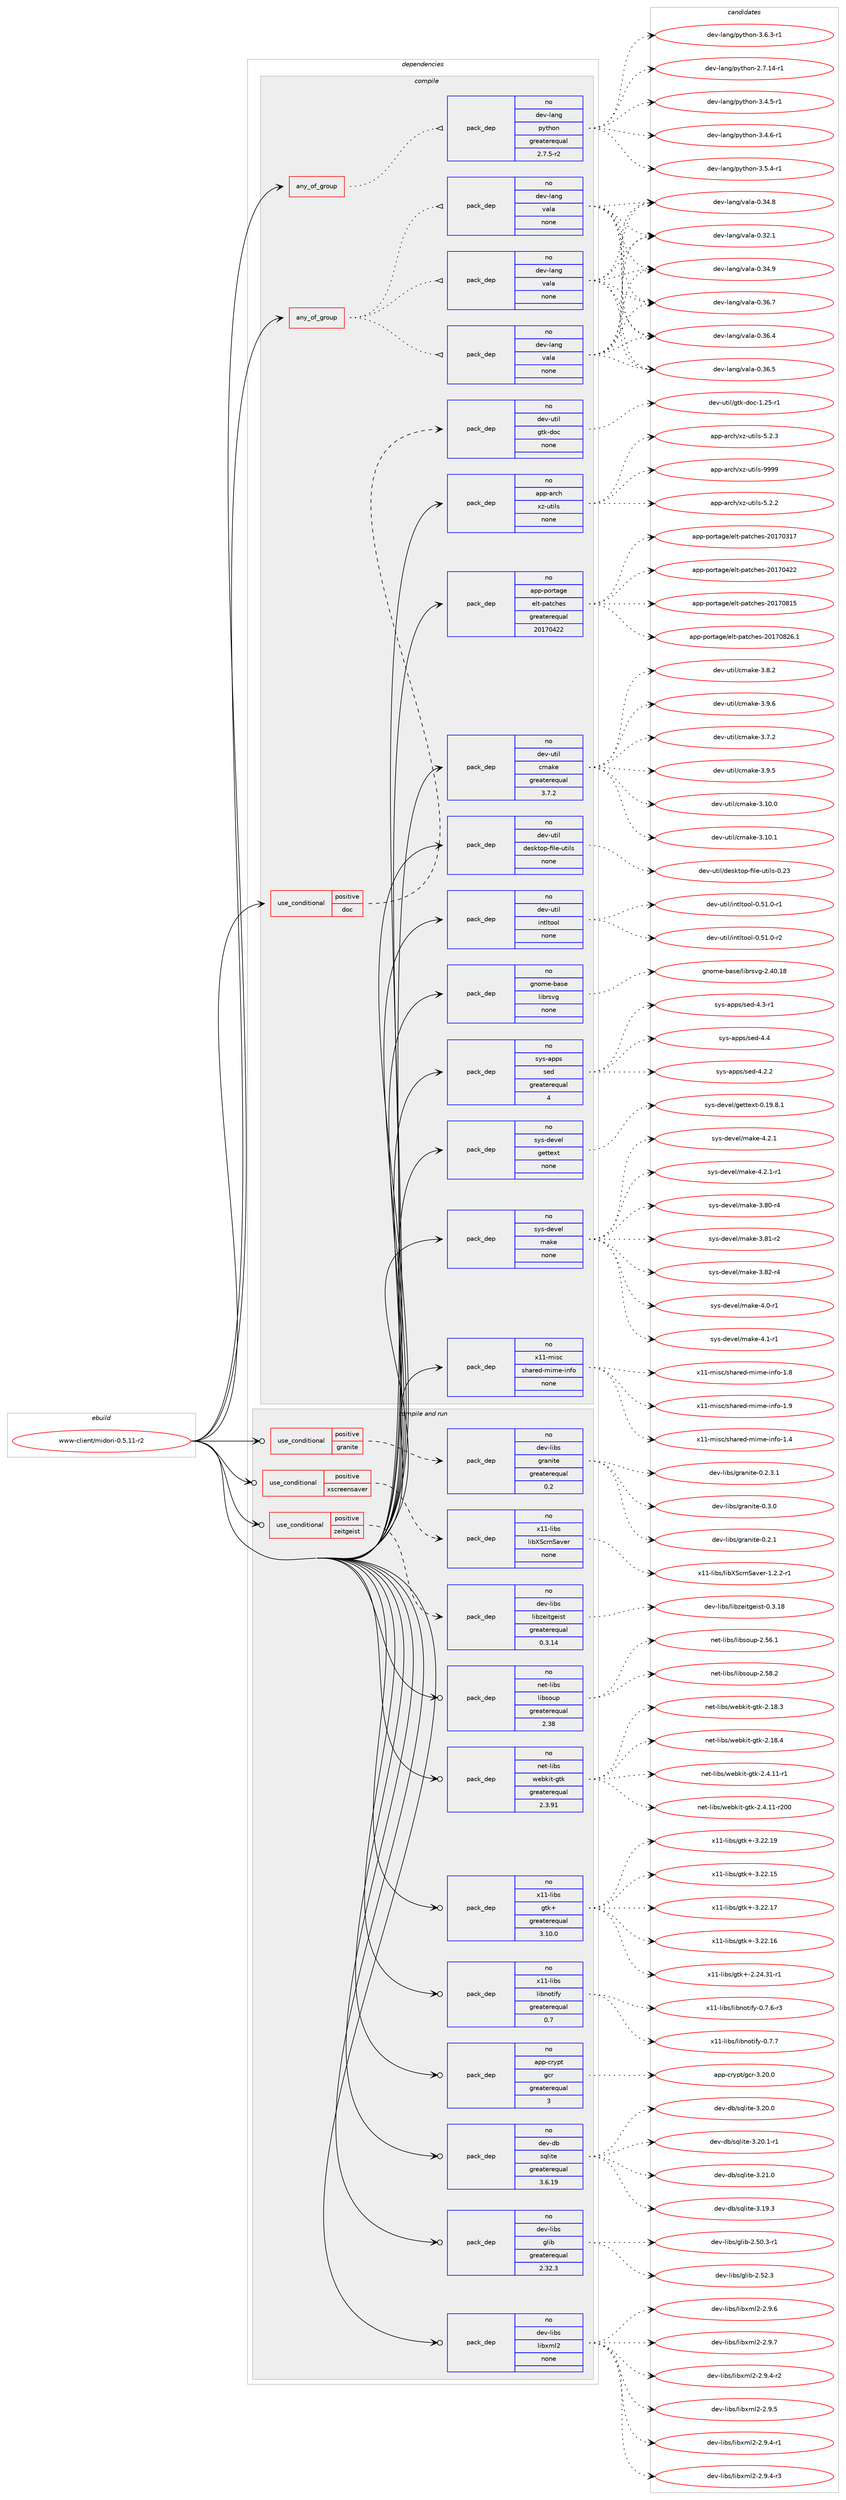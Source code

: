 digraph prolog {

# *************
# Graph options
# *************

newrank=true;
concentrate=true;
compound=true;
graph [rankdir=LR,fontname=Helvetica,fontsize=10,ranksep=1.5];#, ranksep=2.5, nodesep=0.2];
edge  [arrowhead=vee];
node  [fontname=Helvetica,fontsize=10];

# **********
# The ebuild
# **********

subgraph cluster_leftcol {
color=gray;
rank=same;
label=<<i>ebuild</i>>;
id [label="www-client/midori-0.5.11-r2", color=red, width=4, href="../www-client/midori-0.5.11-r2.svg"];
}

# ****************
# The dependencies
# ****************

subgraph cluster_midcol {
color=gray;
label=<<i>dependencies</i>>;
subgraph cluster_compile {
fillcolor="#eeeeee";
style=filled;
label=<<i>compile</i>>;
subgraph any164 {
dependency9673 [label=<<TABLE BORDER="0" CELLBORDER="1" CELLSPACING="0" CELLPADDING="4"><TR><TD CELLPADDING="10">any_of_group</TD></TR></TABLE>>, shape=none, color=red];subgraph pack8011 {
dependency9674 [label=<<TABLE BORDER="0" CELLBORDER="1" CELLSPACING="0" CELLPADDING="4" WIDTH="220"><TR><TD ROWSPAN="6" CELLPADDING="30">pack_dep</TD></TR><TR><TD WIDTH="110">no</TD></TR><TR><TD>dev-lang</TD></TR><TR><TD>python</TD></TR><TR><TD>greaterequal</TD></TR><TR><TD>2.7.5-r2</TD></TR></TABLE>>, shape=none, color=blue];
}
dependency9673:e -> dependency9674:w [weight=20,style="dotted",arrowhead="oinv"];
}
id:e -> dependency9673:w [weight=20,style="solid",arrowhead="vee"];
subgraph any165 {
dependency9675 [label=<<TABLE BORDER="0" CELLBORDER="1" CELLSPACING="0" CELLPADDING="4"><TR><TD CELLPADDING="10">any_of_group</TD></TR></TABLE>>, shape=none, color=red];subgraph pack8012 {
dependency9676 [label=<<TABLE BORDER="0" CELLBORDER="1" CELLSPACING="0" CELLPADDING="4" WIDTH="220"><TR><TD ROWSPAN="6" CELLPADDING="30">pack_dep</TD></TR><TR><TD WIDTH="110">no</TD></TR><TR><TD>dev-lang</TD></TR><TR><TD>vala</TD></TR><TR><TD>none</TD></TR><TR><TD></TD></TR></TABLE>>, shape=none, color=blue];
}
dependency9675:e -> dependency9676:w [weight=20,style="dotted",arrowhead="oinv"];
subgraph pack8013 {
dependency9677 [label=<<TABLE BORDER="0" CELLBORDER="1" CELLSPACING="0" CELLPADDING="4" WIDTH="220"><TR><TD ROWSPAN="6" CELLPADDING="30">pack_dep</TD></TR><TR><TD WIDTH="110">no</TD></TR><TR><TD>dev-lang</TD></TR><TR><TD>vala</TD></TR><TR><TD>none</TD></TR><TR><TD></TD></TR></TABLE>>, shape=none, color=blue];
}
dependency9675:e -> dependency9677:w [weight=20,style="dotted",arrowhead="oinv"];
subgraph pack8014 {
dependency9678 [label=<<TABLE BORDER="0" CELLBORDER="1" CELLSPACING="0" CELLPADDING="4" WIDTH="220"><TR><TD ROWSPAN="6" CELLPADDING="30">pack_dep</TD></TR><TR><TD WIDTH="110">no</TD></TR><TR><TD>dev-lang</TD></TR><TR><TD>vala</TD></TR><TR><TD>none</TD></TR><TR><TD></TD></TR></TABLE>>, shape=none, color=blue];
}
dependency9675:e -> dependency9678:w [weight=20,style="dotted",arrowhead="oinv"];
}
id:e -> dependency9675:w [weight=20,style="solid",arrowhead="vee"];
subgraph cond1478 {
dependency9679 [label=<<TABLE BORDER="0" CELLBORDER="1" CELLSPACING="0" CELLPADDING="4"><TR><TD ROWSPAN="3" CELLPADDING="10">use_conditional</TD></TR><TR><TD>positive</TD></TR><TR><TD>doc</TD></TR></TABLE>>, shape=none, color=red];
subgraph pack8015 {
dependency9680 [label=<<TABLE BORDER="0" CELLBORDER="1" CELLSPACING="0" CELLPADDING="4" WIDTH="220"><TR><TD ROWSPAN="6" CELLPADDING="30">pack_dep</TD></TR><TR><TD WIDTH="110">no</TD></TR><TR><TD>dev-util</TD></TR><TR><TD>gtk-doc</TD></TR><TR><TD>none</TD></TR><TR><TD></TD></TR></TABLE>>, shape=none, color=blue];
}
dependency9679:e -> dependency9680:w [weight=20,style="dashed",arrowhead="vee"];
}
id:e -> dependency9679:w [weight=20,style="solid",arrowhead="vee"];
subgraph pack8016 {
dependency9681 [label=<<TABLE BORDER="0" CELLBORDER="1" CELLSPACING="0" CELLPADDING="4" WIDTH="220"><TR><TD ROWSPAN="6" CELLPADDING="30">pack_dep</TD></TR><TR><TD WIDTH="110">no</TD></TR><TR><TD>app-arch</TD></TR><TR><TD>xz-utils</TD></TR><TR><TD>none</TD></TR><TR><TD></TD></TR></TABLE>>, shape=none, color=blue];
}
id:e -> dependency9681:w [weight=20,style="solid",arrowhead="vee"];
subgraph pack8017 {
dependency9682 [label=<<TABLE BORDER="0" CELLBORDER="1" CELLSPACING="0" CELLPADDING="4" WIDTH="220"><TR><TD ROWSPAN="6" CELLPADDING="30">pack_dep</TD></TR><TR><TD WIDTH="110">no</TD></TR><TR><TD>app-portage</TD></TR><TR><TD>elt-patches</TD></TR><TR><TD>greaterequal</TD></TR><TR><TD>20170422</TD></TR></TABLE>>, shape=none, color=blue];
}
id:e -> dependency9682:w [weight=20,style="solid",arrowhead="vee"];
subgraph pack8018 {
dependency9683 [label=<<TABLE BORDER="0" CELLBORDER="1" CELLSPACING="0" CELLPADDING="4" WIDTH="220"><TR><TD ROWSPAN="6" CELLPADDING="30">pack_dep</TD></TR><TR><TD WIDTH="110">no</TD></TR><TR><TD>dev-util</TD></TR><TR><TD>cmake</TD></TR><TR><TD>greaterequal</TD></TR><TR><TD>3.7.2</TD></TR></TABLE>>, shape=none, color=blue];
}
id:e -> dependency9683:w [weight=20,style="solid",arrowhead="vee"];
subgraph pack8019 {
dependency9684 [label=<<TABLE BORDER="0" CELLBORDER="1" CELLSPACING="0" CELLPADDING="4" WIDTH="220"><TR><TD ROWSPAN="6" CELLPADDING="30">pack_dep</TD></TR><TR><TD WIDTH="110">no</TD></TR><TR><TD>dev-util</TD></TR><TR><TD>desktop-file-utils</TD></TR><TR><TD>none</TD></TR><TR><TD></TD></TR></TABLE>>, shape=none, color=blue];
}
id:e -> dependency9684:w [weight=20,style="solid",arrowhead="vee"];
subgraph pack8020 {
dependency9685 [label=<<TABLE BORDER="0" CELLBORDER="1" CELLSPACING="0" CELLPADDING="4" WIDTH="220"><TR><TD ROWSPAN="6" CELLPADDING="30">pack_dep</TD></TR><TR><TD WIDTH="110">no</TD></TR><TR><TD>dev-util</TD></TR><TR><TD>intltool</TD></TR><TR><TD>none</TD></TR><TR><TD></TD></TR></TABLE>>, shape=none, color=blue];
}
id:e -> dependency9685:w [weight=20,style="solid",arrowhead="vee"];
subgraph pack8021 {
dependency9686 [label=<<TABLE BORDER="0" CELLBORDER="1" CELLSPACING="0" CELLPADDING="4" WIDTH="220"><TR><TD ROWSPAN="6" CELLPADDING="30">pack_dep</TD></TR><TR><TD WIDTH="110">no</TD></TR><TR><TD>gnome-base</TD></TR><TR><TD>librsvg</TD></TR><TR><TD>none</TD></TR><TR><TD></TD></TR></TABLE>>, shape=none, color=blue];
}
id:e -> dependency9686:w [weight=20,style="solid",arrowhead="vee"];
subgraph pack8022 {
dependency9687 [label=<<TABLE BORDER="0" CELLBORDER="1" CELLSPACING="0" CELLPADDING="4" WIDTH="220"><TR><TD ROWSPAN="6" CELLPADDING="30">pack_dep</TD></TR><TR><TD WIDTH="110">no</TD></TR><TR><TD>sys-apps</TD></TR><TR><TD>sed</TD></TR><TR><TD>greaterequal</TD></TR><TR><TD>4</TD></TR></TABLE>>, shape=none, color=blue];
}
id:e -> dependency9687:w [weight=20,style="solid",arrowhead="vee"];
subgraph pack8023 {
dependency9688 [label=<<TABLE BORDER="0" CELLBORDER="1" CELLSPACING="0" CELLPADDING="4" WIDTH="220"><TR><TD ROWSPAN="6" CELLPADDING="30">pack_dep</TD></TR><TR><TD WIDTH="110">no</TD></TR><TR><TD>sys-devel</TD></TR><TR><TD>gettext</TD></TR><TR><TD>none</TD></TR><TR><TD></TD></TR></TABLE>>, shape=none, color=blue];
}
id:e -> dependency9688:w [weight=20,style="solid",arrowhead="vee"];
subgraph pack8024 {
dependency9689 [label=<<TABLE BORDER="0" CELLBORDER="1" CELLSPACING="0" CELLPADDING="4" WIDTH="220"><TR><TD ROWSPAN="6" CELLPADDING="30">pack_dep</TD></TR><TR><TD WIDTH="110">no</TD></TR><TR><TD>sys-devel</TD></TR><TR><TD>make</TD></TR><TR><TD>none</TD></TR><TR><TD></TD></TR></TABLE>>, shape=none, color=blue];
}
id:e -> dependency9689:w [weight=20,style="solid",arrowhead="vee"];
subgraph pack8025 {
dependency9690 [label=<<TABLE BORDER="0" CELLBORDER="1" CELLSPACING="0" CELLPADDING="4" WIDTH="220"><TR><TD ROWSPAN="6" CELLPADDING="30">pack_dep</TD></TR><TR><TD WIDTH="110">no</TD></TR><TR><TD>x11-misc</TD></TR><TR><TD>shared-mime-info</TD></TR><TR><TD>none</TD></TR><TR><TD></TD></TR></TABLE>>, shape=none, color=blue];
}
id:e -> dependency9690:w [weight=20,style="solid",arrowhead="vee"];
}
subgraph cluster_compileandrun {
fillcolor="#eeeeee";
style=filled;
label=<<i>compile and run</i>>;
subgraph cond1479 {
dependency9691 [label=<<TABLE BORDER="0" CELLBORDER="1" CELLSPACING="0" CELLPADDING="4"><TR><TD ROWSPAN="3" CELLPADDING="10">use_conditional</TD></TR><TR><TD>positive</TD></TR><TR><TD>granite</TD></TR></TABLE>>, shape=none, color=red];
subgraph pack8026 {
dependency9692 [label=<<TABLE BORDER="0" CELLBORDER="1" CELLSPACING="0" CELLPADDING="4" WIDTH="220"><TR><TD ROWSPAN="6" CELLPADDING="30">pack_dep</TD></TR><TR><TD WIDTH="110">no</TD></TR><TR><TD>dev-libs</TD></TR><TR><TD>granite</TD></TR><TR><TD>greaterequal</TD></TR><TR><TD>0.2</TD></TR></TABLE>>, shape=none, color=blue];
}
dependency9691:e -> dependency9692:w [weight=20,style="dashed",arrowhead="vee"];
}
id:e -> dependency9691:w [weight=20,style="solid",arrowhead="odotvee"];
subgraph cond1480 {
dependency9693 [label=<<TABLE BORDER="0" CELLBORDER="1" CELLSPACING="0" CELLPADDING="4"><TR><TD ROWSPAN="3" CELLPADDING="10">use_conditional</TD></TR><TR><TD>positive</TD></TR><TR><TD>xscreensaver</TD></TR></TABLE>>, shape=none, color=red];
subgraph pack8027 {
dependency9694 [label=<<TABLE BORDER="0" CELLBORDER="1" CELLSPACING="0" CELLPADDING="4" WIDTH="220"><TR><TD ROWSPAN="6" CELLPADDING="30">pack_dep</TD></TR><TR><TD WIDTH="110">no</TD></TR><TR><TD>x11-libs</TD></TR><TR><TD>libXScrnSaver</TD></TR><TR><TD>none</TD></TR><TR><TD></TD></TR></TABLE>>, shape=none, color=blue];
}
dependency9693:e -> dependency9694:w [weight=20,style="dashed",arrowhead="vee"];
}
id:e -> dependency9693:w [weight=20,style="solid",arrowhead="odotvee"];
subgraph cond1481 {
dependency9695 [label=<<TABLE BORDER="0" CELLBORDER="1" CELLSPACING="0" CELLPADDING="4"><TR><TD ROWSPAN="3" CELLPADDING="10">use_conditional</TD></TR><TR><TD>positive</TD></TR><TR><TD>zeitgeist</TD></TR></TABLE>>, shape=none, color=red];
subgraph pack8028 {
dependency9696 [label=<<TABLE BORDER="0" CELLBORDER="1" CELLSPACING="0" CELLPADDING="4" WIDTH="220"><TR><TD ROWSPAN="6" CELLPADDING="30">pack_dep</TD></TR><TR><TD WIDTH="110">no</TD></TR><TR><TD>dev-libs</TD></TR><TR><TD>libzeitgeist</TD></TR><TR><TD>greaterequal</TD></TR><TR><TD>0.3.14</TD></TR></TABLE>>, shape=none, color=blue];
}
dependency9695:e -> dependency9696:w [weight=20,style="dashed",arrowhead="vee"];
}
id:e -> dependency9695:w [weight=20,style="solid",arrowhead="odotvee"];
subgraph pack8029 {
dependency9697 [label=<<TABLE BORDER="0" CELLBORDER="1" CELLSPACING="0" CELLPADDING="4" WIDTH="220"><TR><TD ROWSPAN="6" CELLPADDING="30">pack_dep</TD></TR><TR><TD WIDTH="110">no</TD></TR><TR><TD>app-crypt</TD></TR><TR><TD>gcr</TD></TR><TR><TD>greaterequal</TD></TR><TR><TD>3</TD></TR></TABLE>>, shape=none, color=blue];
}
id:e -> dependency9697:w [weight=20,style="solid",arrowhead="odotvee"];
subgraph pack8030 {
dependency9698 [label=<<TABLE BORDER="0" CELLBORDER="1" CELLSPACING="0" CELLPADDING="4" WIDTH="220"><TR><TD ROWSPAN="6" CELLPADDING="30">pack_dep</TD></TR><TR><TD WIDTH="110">no</TD></TR><TR><TD>dev-db</TD></TR><TR><TD>sqlite</TD></TR><TR><TD>greaterequal</TD></TR><TR><TD>3.6.19</TD></TR></TABLE>>, shape=none, color=blue];
}
id:e -> dependency9698:w [weight=20,style="solid",arrowhead="odotvee"];
subgraph pack8031 {
dependency9699 [label=<<TABLE BORDER="0" CELLBORDER="1" CELLSPACING="0" CELLPADDING="4" WIDTH="220"><TR><TD ROWSPAN="6" CELLPADDING="30">pack_dep</TD></TR><TR><TD WIDTH="110">no</TD></TR><TR><TD>dev-libs</TD></TR><TR><TD>glib</TD></TR><TR><TD>greaterequal</TD></TR><TR><TD>2.32.3</TD></TR></TABLE>>, shape=none, color=blue];
}
id:e -> dependency9699:w [weight=20,style="solid",arrowhead="odotvee"];
subgraph pack8032 {
dependency9700 [label=<<TABLE BORDER="0" CELLBORDER="1" CELLSPACING="0" CELLPADDING="4" WIDTH="220"><TR><TD ROWSPAN="6" CELLPADDING="30">pack_dep</TD></TR><TR><TD WIDTH="110">no</TD></TR><TR><TD>dev-libs</TD></TR><TR><TD>libxml2</TD></TR><TR><TD>none</TD></TR><TR><TD></TD></TR></TABLE>>, shape=none, color=blue];
}
id:e -> dependency9700:w [weight=20,style="solid",arrowhead="odotvee"];
subgraph pack8033 {
dependency9701 [label=<<TABLE BORDER="0" CELLBORDER="1" CELLSPACING="0" CELLPADDING="4" WIDTH="220"><TR><TD ROWSPAN="6" CELLPADDING="30">pack_dep</TD></TR><TR><TD WIDTH="110">no</TD></TR><TR><TD>net-libs</TD></TR><TR><TD>libsoup</TD></TR><TR><TD>greaterequal</TD></TR><TR><TD>2.38</TD></TR></TABLE>>, shape=none, color=blue];
}
id:e -> dependency9701:w [weight=20,style="solid",arrowhead="odotvee"];
subgraph pack8034 {
dependency9702 [label=<<TABLE BORDER="0" CELLBORDER="1" CELLSPACING="0" CELLPADDING="4" WIDTH="220"><TR><TD ROWSPAN="6" CELLPADDING="30">pack_dep</TD></TR><TR><TD WIDTH="110">no</TD></TR><TR><TD>net-libs</TD></TR><TR><TD>webkit-gtk</TD></TR><TR><TD>greaterequal</TD></TR><TR><TD>2.3.91</TD></TR></TABLE>>, shape=none, color=blue];
}
id:e -> dependency9702:w [weight=20,style="solid",arrowhead="odotvee"];
subgraph pack8035 {
dependency9703 [label=<<TABLE BORDER="0" CELLBORDER="1" CELLSPACING="0" CELLPADDING="4" WIDTH="220"><TR><TD ROWSPAN="6" CELLPADDING="30">pack_dep</TD></TR><TR><TD WIDTH="110">no</TD></TR><TR><TD>x11-libs</TD></TR><TR><TD>gtk+</TD></TR><TR><TD>greaterequal</TD></TR><TR><TD>3.10.0</TD></TR></TABLE>>, shape=none, color=blue];
}
id:e -> dependency9703:w [weight=20,style="solid",arrowhead="odotvee"];
subgraph pack8036 {
dependency9704 [label=<<TABLE BORDER="0" CELLBORDER="1" CELLSPACING="0" CELLPADDING="4" WIDTH="220"><TR><TD ROWSPAN="6" CELLPADDING="30">pack_dep</TD></TR><TR><TD WIDTH="110">no</TD></TR><TR><TD>x11-libs</TD></TR><TR><TD>libnotify</TD></TR><TR><TD>greaterequal</TD></TR><TR><TD>0.7</TD></TR></TABLE>>, shape=none, color=blue];
}
id:e -> dependency9704:w [weight=20,style="solid",arrowhead="odotvee"];
}
subgraph cluster_run {
fillcolor="#eeeeee";
style=filled;
label=<<i>run</i>>;
}
}

# **************
# The candidates
# **************

subgraph cluster_choices {
rank=same;
color=gray;
label=<<i>candidates</i>>;

subgraph choice8011 {
color=black;
nodesep=1;
choice100101118451089711010347112121116104111110455046554649524511449 [label="dev-lang/python-2.7.14-r1", color=red, width=4,href="../dev-lang/python-2.7.14-r1.svg"];
choice1001011184510897110103471121211161041111104551465246534511449 [label="dev-lang/python-3.4.5-r1", color=red, width=4,href="../dev-lang/python-3.4.5-r1.svg"];
choice1001011184510897110103471121211161041111104551465246544511449 [label="dev-lang/python-3.4.6-r1", color=red, width=4,href="../dev-lang/python-3.4.6-r1.svg"];
choice1001011184510897110103471121211161041111104551465346524511449 [label="dev-lang/python-3.5.4-r1", color=red, width=4,href="../dev-lang/python-3.5.4-r1.svg"];
choice1001011184510897110103471121211161041111104551465446514511449 [label="dev-lang/python-3.6.3-r1", color=red, width=4,href="../dev-lang/python-3.6.3-r1.svg"];
dependency9674:e -> choice100101118451089711010347112121116104111110455046554649524511449:w [style=dotted,weight="100"];
dependency9674:e -> choice1001011184510897110103471121211161041111104551465246534511449:w [style=dotted,weight="100"];
dependency9674:e -> choice1001011184510897110103471121211161041111104551465246544511449:w [style=dotted,weight="100"];
dependency9674:e -> choice1001011184510897110103471121211161041111104551465346524511449:w [style=dotted,weight="100"];
dependency9674:e -> choice1001011184510897110103471121211161041111104551465446514511449:w [style=dotted,weight="100"];
}
subgraph choice8012 {
color=black;
nodesep=1;
choice100101118451089711010347118971089745484651544652 [label="dev-lang/vala-0.36.4", color=red, width=4,href="../dev-lang/vala-0.36.4.svg"];
choice100101118451089711010347118971089745484651544653 [label="dev-lang/vala-0.36.5", color=red, width=4,href="../dev-lang/vala-0.36.5.svg"];
choice100101118451089711010347118971089745484651524656 [label="dev-lang/vala-0.34.8", color=red, width=4,href="../dev-lang/vala-0.34.8.svg"];
choice100101118451089711010347118971089745484651504649 [label="dev-lang/vala-0.32.1", color=red, width=4,href="../dev-lang/vala-0.32.1.svg"];
choice100101118451089711010347118971089745484651524657 [label="dev-lang/vala-0.34.9", color=red, width=4,href="../dev-lang/vala-0.34.9.svg"];
choice100101118451089711010347118971089745484651544655 [label="dev-lang/vala-0.36.7", color=red, width=4,href="../dev-lang/vala-0.36.7.svg"];
dependency9676:e -> choice100101118451089711010347118971089745484651544652:w [style=dotted,weight="100"];
dependency9676:e -> choice100101118451089711010347118971089745484651544653:w [style=dotted,weight="100"];
dependency9676:e -> choice100101118451089711010347118971089745484651524656:w [style=dotted,weight="100"];
dependency9676:e -> choice100101118451089711010347118971089745484651504649:w [style=dotted,weight="100"];
dependency9676:e -> choice100101118451089711010347118971089745484651524657:w [style=dotted,weight="100"];
dependency9676:e -> choice100101118451089711010347118971089745484651544655:w [style=dotted,weight="100"];
}
subgraph choice8013 {
color=black;
nodesep=1;
choice100101118451089711010347118971089745484651544652 [label="dev-lang/vala-0.36.4", color=red, width=4,href="../dev-lang/vala-0.36.4.svg"];
choice100101118451089711010347118971089745484651544653 [label="dev-lang/vala-0.36.5", color=red, width=4,href="../dev-lang/vala-0.36.5.svg"];
choice100101118451089711010347118971089745484651524656 [label="dev-lang/vala-0.34.8", color=red, width=4,href="../dev-lang/vala-0.34.8.svg"];
choice100101118451089711010347118971089745484651504649 [label="dev-lang/vala-0.32.1", color=red, width=4,href="../dev-lang/vala-0.32.1.svg"];
choice100101118451089711010347118971089745484651524657 [label="dev-lang/vala-0.34.9", color=red, width=4,href="../dev-lang/vala-0.34.9.svg"];
choice100101118451089711010347118971089745484651544655 [label="dev-lang/vala-0.36.7", color=red, width=4,href="../dev-lang/vala-0.36.7.svg"];
dependency9677:e -> choice100101118451089711010347118971089745484651544652:w [style=dotted,weight="100"];
dependency9677:e -> choice100101118451089711010347118971089745484651544653:w [style=dotted,weight="100"];
dependency9677:e -> choice100101118451089711010347118971089745484651524656:w [style=dotted,weight="100"];
dependency9677:e -> choice100101118451089711010347118971089745484651504649:w [style=dotted,weight="100"];
dependency9677:e -> choice100101118451089711010347118971089745484651524657:w [style=dotted,weight="100"];
dependency9677:e -> choice100101118451089711010347118971089745484651544655:w [style=dotted,weight="100"];
}
subgraph choice8014 {
color=black;
nodesep=1;
choice100101118451089711010347118971089745484651544652 [label="dev-lang/vala-0.36.4", color=red, width=4,href="../dev-lang/vala-0.36.4.svg"];
choice100101118451089711010347118971089745484651544653 [label="dev-lang/vala-0.36.5", color=red, width=4,href="../dev-lang/vala-0.36.5.svg"];
choice100101118451089711010347118971089745484651524656 [label="dev-lang/vala-0.34.8", color=red, width=4,href="../dev-lang/vala-0.34.8.svg"];
choice100101118451089711010347118971089745484651504649 [label="dev-lang/vala-0.32.1", color=red, width=4,href="../dev-lang/vala-0.32.1.svg"];
choice100101118451089711010347118971089745484651524657 [label="dev-lang/vala-0.34.9", color=red, width=4,href="../dev-lang/vala-0.34.9.svg"];
choice100101118451089711010347118971089745484651544655 [label="dev-lang/vala-0.36.7", color=red, width=4,href="../dev-lang/vala-0.36.7.svg"];
dependency9678:e -> choice100101118451089711010347118971089745484651544652:w [style=dotted,weight="100"];
dependency9678:e -> choice100101118451089711010347118971089745484651544653:w [style=dotted,weight="100"];
dependency9678:e -> choice100101118451089711010347118971089745484651524656:w [style=dotted,weight="100"];
dependency9678:e -> choice100101118451089711010347118971089745484651504649:w [style=dotted,weight="100"];
dependency9678:e -> choice100101118451089711010347118971089745484651524657:w [style=dotted,weight="100"];
dependency9678:e -> choice100101118451089711010347118971089745484651544655:w [style=dotted,weight="100"];
}
subgraph choice8015 {
color=black;
nodesep=1;
choice1001011184511711610510847103116107451001119945494650534511449 [label="dev-util/gtk-doc-1.25-r1", color=red, width=4,href="../dev-util/gtk-doc-1.25-r1.svg"];
dependency9680:e -> choice1001011184511711610510847103116107451001119945494650534511449:w [style=dotted,weight="100"];
}
subgraph choice8016 {
color=black;
nodesep=1;
choice971121124597114991044712012245117116105108115455346504650 [label="app-arch/xz-utils-5.2.2", color=red, width=4,href="../app-arch/xz-utils-5.2.2.svg"];
choice971121124597114991044712012245117116105108115455346504651 [label="app-arch/xz-utils-5.2.3", color=red, width=4,href="../app-arch/xz-utils-5.2.3.svg"];
choice9711211245971149910447120122451171161051081154557575757 [label="app-arch/xz-utils-9999", color=red, width=4,href="../app-arch/xz-utils-9999.svg"];
dependency9681:e -> choice971121124597114991044712012245117116105108115455346504650:w [style=dotted,weight="100"];
dependency9681:e -> choice971121124597114991044712012245117116105108115455346504651:w [style=dotted,weight="100"];
dependency9681:e -> choice9711211245971149910447120122451171161051081154557575757:w [style=dotted,weight="100"];
}
subgraph choice8017 {
color=black;
nodesep=1;
choice97112112451121111141169710310147101108116451129711699104101115455048495548514955 [label="app-portage/elt-patches-20170317", color=red, width=4,href="../app-portage/elt-patches-20170317.svg"];
choice97112112451121111141169710310147101108116451129711699104101115455048495548525050 [label="app-portage/elt-patches-20170422", color=red, width=4,href="../app-portage/elt-patches-20170422.svg"];
choice97112112451121111141169710310147101108116451129711699104101115455048495548564953 [label="app-portage/elt-patches-20170815", color=red, width=4,href="../app-portage/elt-patches-20170815.svg"];
choice971121124511211111411697103101471011081164511297116991041011154550484955485650544649 [label="app-portage/elt-patches-20170826.1", color=red, width=4,href="../app-portage/elt-patches-20170826.1.svg"];
dependency9682:e -> choice97112112451121111141169710310147101108116451129711699104101115455048495548514955:w [style=dotted,weight="100"];
dependency9682:e -> choice97112112451121111141169710310147101108116451129711699104101115455048495548525050:w [style=dotted,weight="100"];
dependency9682:e -> choice97112112451121111141169710310147101108116451129711699104101115455048495548564953:w [style=dotted,weight="100"];
dependency9682:e -> choice971121124511211111411697103101471011081164511297116991041011154550484955485650544649:w [style=dotted,weight="100"];
}
subgraph choice8018 {
color=black;
nodesep=1;
choice10010111845117116105108479910997107101455146554650 [label="dev-util/cmake-3.7.2", color=red, width=4,href="../dev-util/cmake-3.7.2.svg"];
choice10010111845117116105108479910997107101455146574653 [label="dev-util/cmake-3.9.5", color=red, width=4,href="../dev-util/cmake-3.9.5.svg"];
choice1001011184511711610510847991099710710145514649484648 [label="dev-util/cmake-3.10.0", color=red, width=4,href="../dev-util/cmake-3.10.0.svg"];
choice1001011184511711610510847991099710710145514649484649 [label="dev-util/cmake-3.10.1", color=red, width=4,href="../dev-util/cmake-3.10.1.svg"];
choice10010111845117116105108479910997107101455146564650 [label="dev-util/cmake-3.8.2", color=red, width=4,href="../dev-util/cmake-3.8.2.svg"];
choice10010111845117116105108479910997107101455146574654 [label="dev-util/cmake-3.9.6", color=red, width=4,href="../dev-util/cmake-3.9.6.svg"];
dependency9683:e -> choice10010111845117116105108479910997107101455146554650:w [style=dotted,weight="100"];
dependency9683:e -> choice10010111845117116105108479910997107101455146574653:w [style=dotted,weight="100"];
dependency9683:e -> choice1001011184511711610510847991099710710145514649484648:w [style=dotted,weight="100"];
dependency9683:e -> choice1001011184511711610510847991099710710145514649484649:w [style=dotted,weight="100"];
dependency9683:e -> choice10010111845117116105108479910997107101455146564650:w [style=dotted,weight="100"];
dependency9683:e -> choice10010111845117116105108479910997107101455146574654:w [style=dotted,weight="100"];
}
subgraph choice8019 {
color=black;
nodesep=1;
choice100101118451171161051084710010111510711611111245102105108101451171161051081154548465051 [label="dev-util/desktop-file-utils-0.23", color=red, width=4,href="../dev-util/desktop-file-utils-0.23.svg"];
dependency9684:e -> choice100101118451171161051084710010111510711611111245102105108101451171161051081154548465051:w [style=dotted,weight="100"];
}
subgraph choice8020 {
color=black;
nodesep=1;
choice1001011184511711610510847105110116108116111111108454846534946484511449 [label="dev-util/intltool-0.51.0-r1", color=red, width=4,href="../dev-util/intltool-0.51.0-r1.svg"];
choice1001011184511711610510847105110116108116111111108454846534946484511450 [label="dev-util/intltool-0.51.0-r2", color=red, width=4,href="../dev-util/intltool-0.51.0-r2.svg"];
dependency9685:e -> choice1001011184511711610510847105110116108116111111108454846534946484511449:w [style=dotted,weight="100"];
dependency9685:e -> choice1001011184511711610510847105110116108116111111108454846534946484511450:w [style=dotted,weight="100"];
}
subgraph choice8021 {
color=black;
nodesep=1;
choice10311011110910145989711510147108105981141151181034550465248464956 [label="gnome-base/librsvg-2.40.18", color=red, width=4,href="../gnome-base/librsvg-2.40.18.svg"];
dependency9686:e -> choice10311011110910145989711510147108105981141151181034550465248464956:w [style=dotted,weight="100"];
}
subgraph choice8022 {
color=black;
nodesep=1;
choice115121115459711211211547115101100455246504650 [label="sys-apps/sed-4.2.2", color=red, width=4,href="../sys-apps/sed-4.2.2.svg"];
choice115121115459711211211547115101100455246514511449 [label="sys-apps/sed-4.3-r1", color=red, width=4,href="../sys-apps/sed-4.3-r1.svg"];
choice11512111545971121121154711510110045524652 [label="sys-apps/sed-4.4", color=red, width=4,href="../sys-apps/sed-4.4.svg"];
dependency9687:e -> choice115121115459711211211547115101100455246504650:w [style=dotted,weight="100"];
dependency9687:e -> choice115121115459711211211547115101100455246514511449:w [style=dotted,weight="100"];
dependency9687:e -> choice11512111545971121121154711510110045524652:w [style=dotted,weight="100"];
}
subgraph choice8023 {
color=black;
nodesep=1;
choice1151211154510010111810110847103101116116101120116454846495746564649 [label="sys-devel/gettext-0.19.8.1", color=red, width=4,href="../sys-devel/gettext-0.19.8.1.svg"];
dependency9688:e -> choice1151211154510010111810110847103101116116101120116454846495746564649:w [style=dotted,weight="100"];
}
subgraph choice8024 {
color=black;
nodesep=1;
choice11512111545100101118101108471099710710145514656484511452 [label="sys-devel/make-3.80-r4", color=red, width=4,href="../sys-devel/make-3.80-r4.svg"];
choice11512111545100101118101108471099710710145514656494511450 [label="sys-devel/make-3.81-r2", color=red, width=4,href="../sys-devel/make-3.81-r2.svg"];
choice11512111545100101118101108471099710710145514656504511452 [label="sys-devel/make-3.82-r4", color=red, width=4,href="../sys-devel/make-3.82-r4.svg"];
choice115121115451001011181011084710997107101455246484511449 [label="sys-devel/make-4.0-r1", color=red, width=4,href="../sys-devel/make-4.0-r1.svg"];
choice115121115451001011181011084710997107101455246494511449 [label="sys-devel/make-4.1-r1", color=red, width=4,href="../sys-devel/make-4.1-r1.svg"];
choice115121115451001011181011084710997107101455246504649 [label="sys-devel/make-4.2.1", color=red, width=4,href="../sys-devel/make-4.2.1.svg"];
choice1151211154510010111810110847109971071014552465046494511449 [label="sys-devel/make-4.2.1-r1", color=red, width=4,href="../sys-devel/make-4.2.1-r1.svg"];
dependency9689:e -> choice11512111545100101118101108471099710710145514656484511452:w [style=dotted,weight="100"];
dependency9689:e -> choice11512111545100101118101108471099710710145514656494511450:w [style=dotted,weight="100"];
dependency9689:e -> choice11512111545100101118101108471099710710145514656504511452:w [style=dotted,weight="100"];
dependency9689:e -> choice115121115451001011181011084710997107101455246484511449:w [style=dotted,weight="100"];
dependency9689:e -> choice115121115451001011181011084710997107101455246494511449:w [style=dotted,weight="100"];
dependency9689:e -> choice115121115451001011181011084710997107101455246504649:w [style=dotted,weight="100"];
dependency9689:e -> choice1151211154510010111810110847109971071014552465046494511449:w [style=dotted,weight="100"];
}
subgraph choice8025 {
color=black;
nodesep=1;
choice120494945109105115994711510497114101100451091051091014510511010211145494652 [label="x11-misc/shared-mime-info-1.4", color=red, width=4,href="../x11-misc/shared-mime-info-1.4.svg"];
choice120494945109105115994711510497114101100451091051091014510511010211145494656 [label="x11-misc/shared-mime-info-1.8", color=red, width=4,href="../x11-misc/shared-mime-info-1.8.svg"];
choice120494945109105115994711510497114101100451091051091014510511010211145494657 [label="x11-misc/shared-mime-info-1.9", color=red, width=4,href="../x11-misc/shared-mime-info-1.9.svg"];
dependency9690:e -> choice120494945109105115994711510497114101100451091051091014510511010211145494652:w [style=dotted,weight="100"];
dependency9690:e -> choice120494945109105115994711510497114101100451091051091014510511010211145494656:w [style=dotted,weight="100"];
dependency9690:e -> choice120494945109105115994711510497114101100451091051091014510511010211145494657:w [style=dotted,weight="100"];
}
subgraph choice8026 {
color=black;
nodesep=1;
choice10010111845108105981154710311497110105116101454846504649 [label="dev-libs/granite-0.2.1", color=red, width=4,href="../dev-libs/granite-0.2.1.svg"];
choice100101118451081059811547103114971101051161014548465046514649 [label="dev-libs/granite-0.2.3.1", color=red, width=4,href="../dev-libs/granite-0.2.3.1.svg"];
choice10010111845108105981154710311497110105116101454846514648 [label="dev-libs/granite-0.3.0", color=red, width=4,href="../dev-libs/granite-0.3.0.svg"];
dependency9692:e -> choice10010111845108105981154710311497110105116101454846504649:w [style=dotted,weight="100"];
dependency9692:e -> choice100101118451081059811547103114971101051161014548465046514649:w [style=dotted,weight="100"];
dependency9692:e -> choice10010111845108105981154710311497110105116101454846514648:w [style=dotted,weight="100"];
}
subgraph choice8027 {
color=black;
nodesep=1;
choice12049494510810598115471081059888839911411083971181011144549465046504511449 [label="x11-libs/libXScrnSaver-1.2.2-r1", color=red, width=4,href="../x11-libs/libXScrnSaver-1.2.2-r1.svg"];
dependency9694:e -> choice12049494510810598115471081059888839911411083971181011144549465046504511449:w [style=dotted,weight="100"];
}
subgraph choice8028 {
color=black;
nodesep=1;
choice1001011184510810598115471081059812210110511610310110511511645484651464956 [label="dev-libs/libzeitgeist-0.3.18", color=red, width=4,href="../dev-libs/libzeitgeist-0.3.18.svg"];
dependency9696:e -> choice1001011184510810598115471081059812210110511610310110511511645484651464956:w [style=dotted,weight="100"];
}
subgraph choice8029 {
color=black;
nodesep=1;
choice971121124599114121112116471039911445514650484648 [label="app-crypt/gcr-3.20.0", color=red, width=4,href="../app-crypt/gcr-3.20.0.svg"];
dependency9697:e -> choice971121124599114121112116471039911445514650484648:w [style=dotted,weight="100"];
}
subgraph choice8030 {
color=black;
nodesep=1;
choice10010111845100984711511310810511610145514649574651 [label="dev-db/sqlite-3.19.3", color=red, width=4,href="../dev-db/sqlite-3.19.3.svg"];
choice10010111845100984711511310810511610145514650484648 [label="dev-db/sqlite-3.20.0", color=red, width=4,href="../dev-db/sqlite-3.20.0.svg"];
choice100101118451009847115113108105116101455146504846494511449 [label="dev-db/sqlite-3.20.1-r1", color=red, width=4,href="../dev-db/sqlite-3.20.1-r1.svg"];
choice10010111845100984711511310810511610145514650494648 [label="dev-db/sqlite-3.21.0", color=red, width=4,href="../dev-db/sqlite-3.21.0.svg"];
dependency9698:e -> choice10010111845100984711511310810511610145514649574651:w [style=dotted,weight="100"];
dependency9698:e -> choice10010111845100984711511310810511610145514650484648:w [style=dotted,weight="100"];
dependency9698:e -> choice100101118451009847115113108105116101455146504846494511449:w [style=dotted,weight="100"];
dependency9698:e -> choice10010111845100984711511310810511610145514650494648:w [style=dotted,weight="100"];
}
subgraph choice8031 {
color=black;
nodesep=1;
choice10010111845108105981154710310810598455046534846514511449 [label="dev-libs/glib-2.50.3-r1", color=red, width=4,href="../dev-libs/glib-2.50.3-r1.svg"];
choice1001011184510810598115471031081059845504653504651 [label="dev-libs/glib-2.52.3", color=red, width=4,href="../dev-libs/glib-2.52.3.svg"];
dependency9699:e -> choice10010111845108105981154710310810598455046534846514511449:w [style=dotted,weight="100"];
dependency9699:e -> choice1001011184510810598115471031081059845504653504651:w [style=dotted,weight="100"];
}
subgraph choice8032 {
color=black;
nodesep=1;
choice10010111845108105981154710810598120109108504550465746524511450 [label="dev-libs/libxml2-2.9.4-r2", color=red, width=4,href="../dev-libs/libxml2-2.9.4-r2.svg"];
choice1001011184510810598115471081059812010910850455046574653 [label="dev-libs/libxml2-2.9.5", color=red, width=4,href="../dev-libs/libxml2-2.9.5.svg"];
choice10010111845108105981154710810598120109108504550465746524511449 [label="dev-libs/libxml2-2.9.4-r1", color=red, width=4,href="../dev-libs/libxml2-2.9.4-r1.svg"];
choice10010111845108105981154710810598120109108504550465746524511451 [label="dev-libs/libxml2-2.9.4-r3", color=red, width=4,href="../dev-libs/libxml2-2.9.4-r3.svg"];
choice1001011184510810598115471081059812010910850455046574654 [label="dev-libs/libxml2-2.9.6", color=red, width=4,href="../dev-libs/libxml2-2.9.6.svg"];
choice1001011184510810598115471081059812010910850455046574655 [label="dev-libs/libxml2-2.9.7", color=red, width=4,href="../dev-libs/libxml2-2.9.7.svg"];
dependency9700:e -> choice10010111845108105981154710810598120109108504550465746524511450:w [style=dotted,weight="100"];
dependency9700:e -> choice1001011184510810598115471081059812010910850455046574653:w [style=dotted,weight="100"];
dependency9700:e -> choice10010111845108105981154710810598120109108504550465746524511449:w [style=dotted,weight="100"];
dependency9700:e -> choice10010111845108105981154710810598120109108504550465746524511451:w [style=dotted,weight="100"];
dependency9700:e -> choice1001011184510810598115471081059812010910850455046574654:w [style=dotted,weight="100"];
dependency9700:e -> choice1001011184510810598115471081059812010910850455046574655:w [style=dotted,weight="100"];
}
subgraph choice8033 {
color=black;
nodesep=1;
choice1101011164510810598115471081059811511111711245504653544649 [label="net-libs/libsoup-2.56.1", color=red, width=4,href="../net-libs/libsoup-2.56.1.svg"];
choice1101011164510810598115471081059811511111711245504653564650 [label="net-libs/libsoup-2.58.2", color=red, width=4,href="../net-libs/libsoup-2.58.2.svg"];
dependency9701:e -> choice1101011164510810598115471081059811511111711245504653544649:w [style=dotted,weight="100"];
dependency9701:e -> choice1101011164510810598115471081059811511111711245504653564650:w [style=dotted,weight="100"];
}
subgraph choice8034 {
color=black;
nodesep=1;
choice110101116451081059811547119101981071051164510311610745504649564651 [label="net-libs/webkit-gtk-2.18.3", color=red, width=4,href="../net-libs/webkit-gtk-2.18.3.svg"];
choice110101116451081059811547119101981071051164510311610745504649564652 [label="net-libs/webkit-gtk-2.18.4", color=red, width=4,href="../net-libs/webkit-gtk-2.18.4.svg"];
choice1101011164510810598115471191019810710511645103116107455046524649494511449 [label="net-libs/webkit-gtk-2.4.11-r1", color=red, width=4,href="../net-libs/webkit-gtk-2.4.11-r1.svg"];
choice11010111645108105981154711910198107105116451031161074550465246494945114504848 [label="net-libs/webkit-gtk-2.4.11-r200", color=red, width=4,href="../net-libs/webkit-gtk-2.4.11-r200.svg"];
dependency9702:e -> choice110101116451081059811547119101981071051164510311610745504649564651:w [style=dotted,weight="100"];
dependency9702:e -> choice110101116451081059811547119101981071051164510311610745504649564652:w [style=dotted,weight="100"];
dependency9702:e -> choice1101011164510810598115471191019810710511645103116107455046524649494511449:w [style=dotted,weight="100"];
dependency9702:e -> choice11010111645108105981154711910198107105116451031161074550465246494945114504848:w [style=dotted,weight="100"];
}
subgraph choice8035 {
color=black;
nodesep=1;
choice1204949451081059811547103116107434551465050464953 [label="x11-libs/gtk+-3.22.15", color=red, width=4,href="../x11-libs/gtk+-3.22.15.svg"];
choice1204949451081059811547103116107434551465050464955 [label="x11-libs/gtk+-3.22.17", color=red, width=4,href="../x11-libs/gtk+-3.22.17.svg"];
choice1204949451081059811547103116107434551465050464954 [label="x11-libs/gtk+-3.22.16", color=red, width=4,href="../x11-libs/gtk+-3.22.16.svg"];
choice12049494510810598115471031161074345504650524651494511449 [label="x11-libs/gtk+-2.24.31-r1", color=red, width=4,href="../x11-libs/gtk+-2.24.31-r1.svg"];
choice1204949451081059811547103116107434551465050464957 [label="x11-libs/gtk+-3.22.19", color=red, width=4,href="../x11-libs/gtk+-3.22.19.svg"];
dependency9703:e -> choice1204949451081059811547103116107434551465050464953:w [style=dotted,weight="100"];
dependency9703:e -> choice1204949451081059811547103116107434551465050464955:w [style=dotted,weight="100"];
dependency9703:e -> choice1204949451081059811547103116107434551465050464954:w [style=dotted,weight="100"];
dependency9703:e -> choice12049494510810598115471031161074345504650524651494511449:w [style=dotted,weight="100"];
dependency9703:e -> choice1204949451081059811547103116107434551465050464957:w [style=dotted,weight="100"];
}
subgraph choice8036 {
color=black;
nodesep=1;
choice1204949451081059811547108105981101111161051021214548465546544511451 [label="x11-libs/libnotify-0.7.6-r3", color=red, width=4,href="../x11-libs/libnotify-0.7.6-r3.svg"];
choice120494945108105981154710810598110111116105102121454846554655 [label="x11-libs/libnotify-0.7.7", color=red, width=4,href="../x11-libs/libnotify-0.7.7.svg"];
dependency9704:e -> choice1204949451081059811547108105981101111161051021214548465546544511451:w [style=dotted,weight="100"];
dependency9704:e -> choice120494945108105981154710810598110111116105102121454846554655:w [style=dotted,weight="100"];
}
}

}
